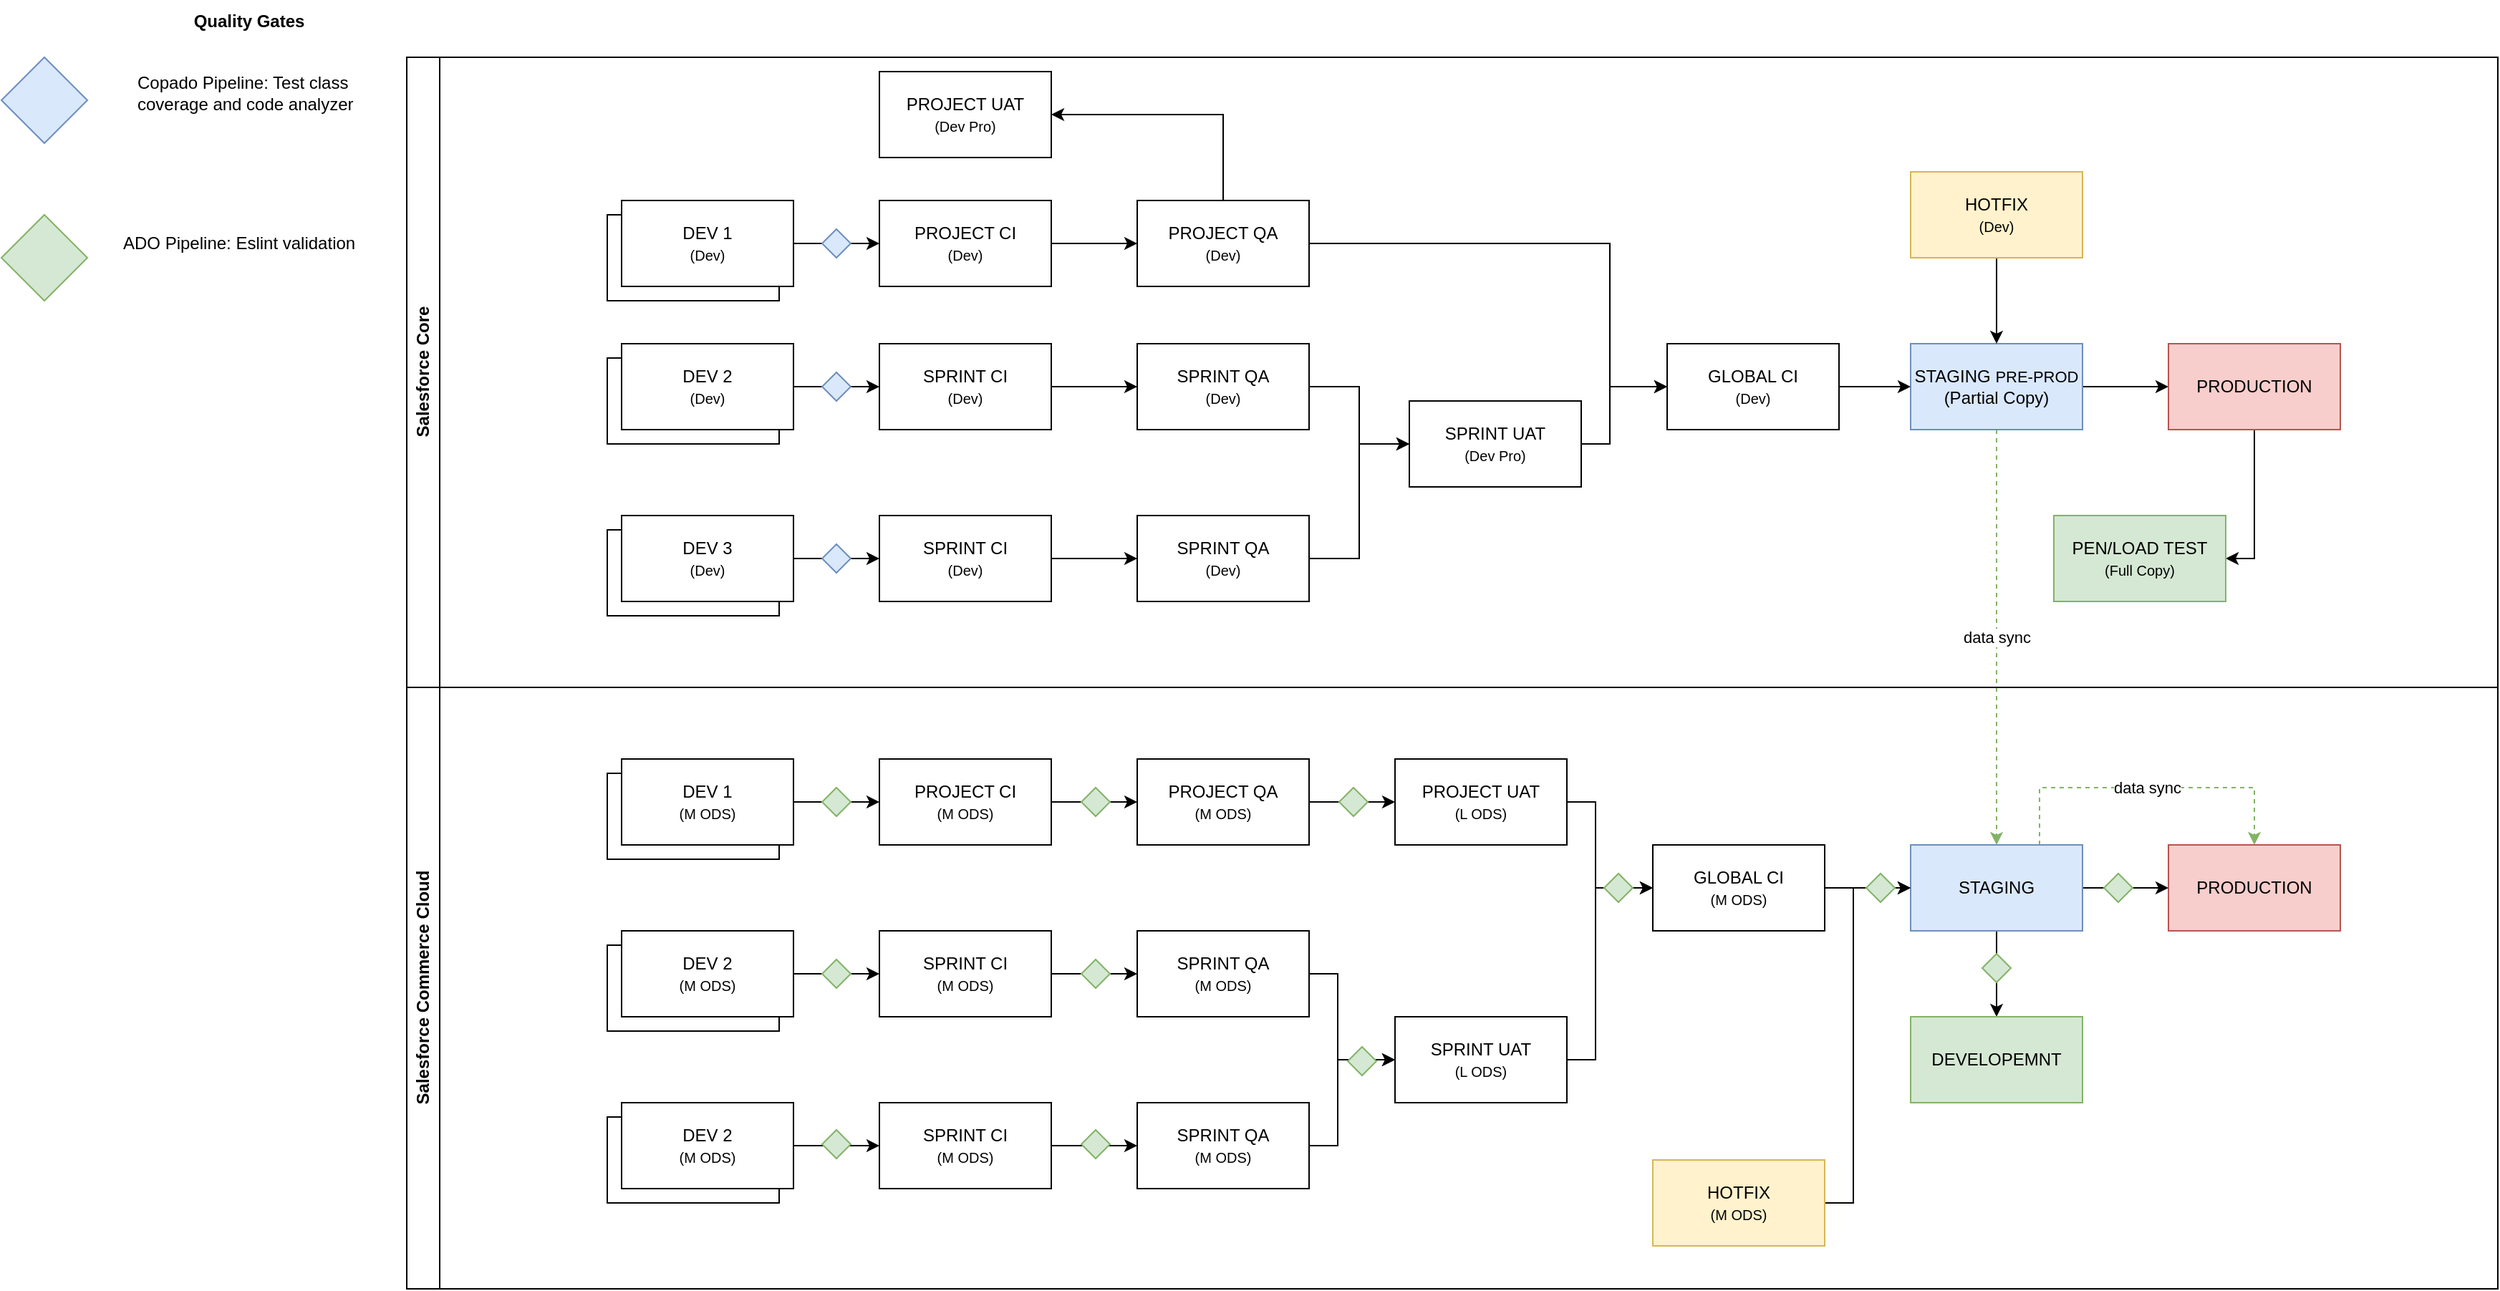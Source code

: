 <mxfile version="28.0.0">
  <diagram name="Page-1" id="wkuIgCJe66t2j2mm5l4u">
    <mxGraphModel dx="3218" dy="1486" grid="1" gridSize="10" guides="1" tooltips="1" connect="1" arrows="1" fold="1" page="1" pageScale="1" pageWidth="827" pageHeight="1169" math="0" shadow="0">
      <root>
        <mxCell id="0" />
        <mxCell id="1" parent="0" />
        <mxCell id="cCStzNTXAHTxMMz0qUy2-59" value="" style="rounded=0;whiteSpace=wrap;html=1;" parent="1" vertex="1">
          <mxGeometry x="-50" y="200" width="120" height="60" as="geometry" />
        </mxCell>
        <mxCell id="cCStzNTXAHTxMMz0qUy2-57" value="" style="rounded=0;whiteSpace=wrap;html=1;" parent="1" vertex="1">
          <mxGeometry x="-50" y="710" width="120" height="60" as="geometry" />
        </mxCell>
        <mxCell id="cCStzNTXAHTxMMz0qUy2-16" style="edgeStyle=orthogonalEdgeStyle;rounded=0;orthogonalLoop=1;jettySize=auto;html=1;entryX=0;entryY=0.5;entryDx=0;entryDy=0;" parent="1" source="cCStzNTXAHTxMMz0qUy2-2" target="cCStzNTXAHTxMMz0qUy2-4" edge="1">
          <mxGeometry relative="1" as="geometry" />
        </mxCell>
        <mxCell id="cCStzNTXAHTxMMz0qUy2-17" style="edgeStyle=orthogonalEdgeStyle;rounded=0;orthogonalLoop=1;jettySize=auto;html=1;entryX=0;entryY=0.5;entryDx=0;entryDy=0;" parent="1" source="cCStzNTXAHTxMMz0qUy2-4" target="cCStzNTXAHTxMMz0qUy2-6" edge="1">
          <mxGeometry relative="1" as="geometry" />
        </mxCell>
        <mxCell id="cCStzNTXAHTxMMz0qUy2-4" value="PROJECT CI&lt;div&gt;&lt;span style=&quot;font-size: 10px;&quot;&gt;(M ODS)&lt;/span&gt;&lt;/div&gt;" style="rounded=0;whiteSpace=wrap;html=1;" parent="1" vertex="1">
          <mxGeometry x="140" y="580" width="120" height="60" as="geometry" />
        </mxCell>
        <mxCell id="cCStzNTXAHTxMMz0qUy2-18" style="edgeStyle=orthogonalEdgeStyle;rounded=0;orthogonalLoop=1;jettySize=auto;html=1;entryX=0;entryY=0.5;entryDx=0;entryDy=0;" parent="1" source="cCStzNTXAHTxMMz0qUy2-6" target="cCStzNTXAHTxMMz0qUy2-8" edge="1">
          <mxGeometry relative="1" as="geometry" />
        </mxCell>
        <mxCell id="cCStzNTXAHTxMMz0qUy2-6" value="PROJECT QA&lt;div&gt;&lt;span style=&quot;font-size: 10px;&quot;&gt;(M ODS)&lt;/span&gt;&lt;/div&gt;" style="rounded=0;whiteSpace=wrap;html=1;" parent="1" vertex="1">
          <mxGeometry x="320" y="580" width="120" height="60" as="geometry" />
        </mxCell>
        <mxCell id="cCStzNTXAHTxMMz0qUy2-19" style="edgeStyle=orthogonalEdgeStyle;rounded=0;orthogonalLoop=1;jettySize=auto;html=1;entryX=0;entryY=0.5;entryDx=0;entryDy=0;" parent="1" source="cCStzNTXAHTxMMz0qUy2-8" target="cCStzNTXAHTxMMz0qUy2-45" edge="1">
          <mxGeometry relative="1" as="geometry">
            <Array as="points">
              <mxPoint x="640" y="610" />
              <mxPoint x="640" y="670" />
            </Array>
          </mxGeometry>
        </mxCell>
        <mxCell id="cCStzNTXAHTxMMz0qUy2-8" value="PROJECT UAT&lt;div&gt;&lt;span style=&quot;font-size: 10px;&quot;&gt;(L ODS)&lt;/span&gt;&lt;/div&gt;" style="rounded=0;whiteSpace=wrap;html=1;" parent="1" vertex="1">
          <mxGeometry x="500" y="580" width="120" height="60" as="geometry" />
        </mxCell>
        <mxCell id="cCStzNTXAHTxMMz0qUy2-29" style="edgeStyle=orthogonalEdgeStyle;rounded=0;orthogonalLoop=1;jettySize=auto;html=1;entryX=0;entryY=0.5;entryDx=0;entryDy=0;" parent="1" source="cCStzNTXAHTxMMz0qUy2-9" target="cCStzNTXAHTxMMz0qUy2-12" edge="1">
          <mxGeometry relative="1" as="geometry" />
        </mxCell>
        <mxCell id="ZtkrMSjn0WLHxIeyAdHW-1" value="data sync" style="edgeStyle=orthogonalEdgeStyle;rounded=0;orthogonalLoop=1;jettySize=auto;html=1;dashed=1;fillColor=#d5e8d4;strokeColor=#82b366;" parent="1" source="cCStzNTXAHTxMMz0qUy2-9" target="cCStzNTXAHTxMMz0qUy2-10" edge="1">
          <mxGeometry relative="1" as="geometry" />
        </mxCell>
        <mxCell id="cCStzNTXAHTxMMz0qUy2-9" value="STAGING &lt;font style=&quot;font-size: 11px;&quot;&gt;PRE-PROD&lt;/font&gt;&lt;div&gt;(Partial Copy)&lt;/div&gt;" style="rounded=0;whiteSpace=wrap;html=1;fillColor=#dae8fc;strokeColor=#6c8ebf;" parent="1" vertex="1">
          <mxGeometry x="860" y="290" width="120" height="60" as="geometry" />
        </mxCell>
        <mxCell id="cCStzNTXAHTxMMz0qUy2-20" style="edgeStyle=orthogonalEdgeStyle;rounded=0;orthogonalLoop=1;jettySize=auto;html=1;exitX=1;exitY=0.5;exitDx=0;exitDy=0;entryX=0;entryY=0.5;entryDx=0;entryDy=0;" parent="1" source="cCStzNTXAHTxMMz0qUy2-10" target="cCStzNTXAHTxMMz0qUy2-13" edge="1">
          <mxGeometry relative="1" as="geometry" />
        </mxCell>
        <mxCell id="cCStzNTXAHTxMMz0qUy2-21" style="edgeStyle=orthogonalEdgeStyle;rounded=0;orthogonalLoop=1;jettySize=auto;html=1;entryX=0.5;entryY=0;entryDx=0;entryDy=0;" parent="1" source="cCStzNTXAHTxMMz0qUy2-10" target="cCStzNTXAHTxMMz0qUy2-14" edge="1">
          <mxGeometry relative="1" as="geometry" />
        </mxCell>
        <mxCell id="ZtkrMSjn0WLHxIeyAdHW-2" value="data sync" style="edgeStyle=orthogonalEdgeStyle;rounded=0;orthogonalLoop=1;jettySize=auto;html=1;entryX=0.5;entryY=0;entryDx=0;entryDy=0;exitX=0.75;exitY=0;exitDx=0;exitDy=0;dashed=1;fillColor=#d5e8d4;strokeColor=#82b366;" parent="1" source="cCStzNTXAHTxMMz0qUy2-10" target="cCStzNTXAHTxMMz0qUy2-13" edge="1">
          <mxGeometry relative="1" as="geometry">
            <Array as="points">
              <mxPoint x="950" y="600" />
              <mxPoint x="1100" y="600" />
            </Array>
          </mxGeometry>
        </mxCell>
        <mxCell id="cCStzNTXAHTxMMz0qUy2-10" value="STAGING" style="rounded=0;whiteSpace=wrap;html=1;fillColor=#dae8fc;strokeColor=#6c8ebf;" parent="1" vertex="1">
          <mxGeometry x="860" y="640" width="120" height="60" as="geometry" />
        </mxCell>
        <mxCell id="OafFXzOzD-JtSpszp6co-1" style="edgeStyle=orthogonalEdgeStyle;rounded=0;orthogonalLoop=1;jettySize=auto;html=1;entryX=1;entryY=0.5;entryDx=0;entryDy=0;" edge="1" parent="1" source="cCStzNTXAHTxMMz0qUy2-12" target="cCStzNTXAHTxMMz0qUy2-23">
          <mxGeometry relative="1" as="geometry" />
        </mxCell>
        <mxCell id="cCStzNTXAHTxMMz0qUy2-12" value="PRODUCTION" style="rounded=0;whiteSpace=wrap;html=1;fillColor=#f8cecc;strokeColor=#b85450;" parent="1" vertex="1">
          <mxGeometry x="1040" y="290" width="120" height="60" as="geometry" />
        </mxCell>
        <mxCell id="cCStzNTXAHTxMMz0qUy2-13" value="PRODUCTION" style="rounded=0;whiteSpace=wrap;html=1;fillColor=#f8cecc;strokeColor=#b85450;" parent="1" vertex="1">
          <mxGeometry x="1040" y="640" width="120" height="60" as="geometry" />
        </mxCell>
        <mxCell id="cCStzNTXAHTxMMz0qUy2-14" value="DEVELOPEMNT" style="rounded=0;whiteSpace=wrap;html=1;fillColor=#d5e8d4;strokeColor=#82b366;" parent="1" vertex="1">
          <mxGeometry x="860" y="760" width="120" height="60" as="geometry" />
        </mxCell>
        <mxCell id="cCStzNTXAHTxMMz0qUy2-58" style="edgeStyle=orthogonalEdgeStyle;rounded=0;orthogonalLoop=1;jettySize=auto;html=1;" parent="1" source="cCStzNTXAHTxMMz0qUy2-15" target="cCStzNTXAHTxMMz0qUy2-9" edge="1">
          <mxGeometry relative="1" as="geometry" />
        </mxCell>
        <mxCell id="cCStzNTXAHTxMMz0qUy2-15" value="HOTFIX&lt;br&gt;&lt;font style=&quot;font-size: 10px;&quot;&gt;(Dev)&lt;/font&gt;" style="rounded=0;whiteSpace=wrap;html=1;fillColor=#fff2cc;strokeColor=#d6b656;" parent="1" vertex="1">
          <mxGeometry x="860" y="170" width="120" height="60" as="geometry" />
        </mxCell>
        <mxCell id="cCStzNTXAHTxMMz0qUy2-30" style="edgeStyle=orthogonalEdgeStyle;rounded=0;orthogonalLoop=1;jettySize=auto;html=1;entryX=0;entryY=0.5;entryDx=0;entryDy=0;" parent="1" source="cCStzNTXAHTxMMz0qUy2-31" target="cCStzNTXAHTxMMz0qUy2-33" edge="1">
          <mxGeometry relative="1" as="geometry" />
        </mxCell>
        <mxCell id="cCStzNTXAHTxMMz0qUy2-31" value="DEV 1&lt;div&gt;&lt;span style=&quot;font-size: 10px;&quot;&gt;(Dev)&lt;/span&gt;&lt;/div&gt;" style="rounded=0;whiteSpace=wrap;html=1;" parent="1" vertex="1">
          <mxGeometry x="-40" y="190" width="120" height="60" as="geometry" />
        </mxCell>
        <mxCell id="cCStzNTXAHTxMMz0qUy2-32" style="edgeStyle=orthogonalEdgeStyle;rounded=0;orthogonalLoop=1;jettySize=auto;html=1;entryX=0;entryY=0.5;entryDx=0;entryDy=0;" parent="1" source="cCStzNTXAHTxMMz0qUy2-33" target="cCStzNTXAHTxMMz0qUy2-35" edge="1">
          <mxGeometry relative="1" as="geometry" />
        </mxCell>
        <mxCell id="cCStzNTXAHTxMMz0qUy2-33" value="PROJECT CI&lt;div&gt;&lt;span style=&quot;font-size: 10px;&quot;&gt;(Dev)&lt;/span&gt;&lt;/div&gt;" style="rounded=0;whiteSpace=wrap;html=1;" parent="1" vertex="1">
          <mxGeometry x="140" y="190" width="120" height="60" as="geometry" />
        </mxCell>
        <mxCell id="OafFXzOzD-JtSpszp6co-5" style="edgeStyle=orthogonalEdgeStyle;rounded=0;orthogonalLoop=1;jettySize=auto;html=1;entryX=1;entryY=0.5;entryDx=0;entryDy=0;" edge="1" parent="1" source="cCStzNTXAHTxMMz0qUy2-35" target="OafFXzOzD-JtSpszp6co-4">
          <mxGeometry relative="1" as="geometry">
            <Array as="points">
              <mxPoint x="380" y="130" />
            </Array>
          </mxGeometry>
        </mxCell>
        <mxCell id="cCStzNTXAHTxMMz0qUy2-35" value="PROJECT QA&lt;div&gt;&lt;font style=&quot;font-size: 10px;&quot;&gt;(Dev)&lt;/font&gt;&lt;/div&gt;" style="rounded=0;whiteSpace=wrap;html=1;" parent="1" vertex="1">
          <mxGeometry x="320" y="190" width="120" height="60" as="geometry" />
        </mxCell>
        <mxCell id="cCStzNTXAHTxMMz0qUy2-37" style="edgeStyle=orthogonalEdgeStyle;rounded=0;orthogonalLoop=1;jettySize=auto;html=1;entryX=0;entryY=0.5;entryDx=0;entryDy=0;exitX=1;exitY=0.5;exitDx=0;exitDy=0;" parent="1" source="cCStzNTXAHTxMMz0qUy2-35" target="OafFXzOzD-JtSpszp6co-2" edge="1">
          <mxGeometry relative="1" as="geometry">
            <mxPoint x="620" y="200" as="sourcePoint" />
            <Array as="points">
              <mxPoint x="650" y="220" />
              <mxPoint x="650" y="320" />
            </Array>
          </mxGeometry>
        </mxCell>
        <mxCell id="cCStzNTXAHTxMMz0qUy2-38" style="edgeStyle=orthogonalEdgeStyle;rounded=0;orthogonalLoop=1;jettySize=auto;html=1;entryX=0;entryY=0.5;entryDx=0;entryDy=0;" parent="1" source="cCStzNTXAHTxMMz0qUy2-39" target="cCStzNTXAHTxMMz0qUy2-41" edge="1">
          <mxGeometry relative="1" as="geometry" />
        </mxCell>
        <mxCell id="cCStzNTXAHTxMMz0qUy2-39" value="DEV 2&lt;div&gt;&lt;span style=&quot;font-size: 10px;&quot;&gt;(M ODS)&lt;/span&gt;&lt;/div&gt;" style="rounded=0;whiteSpace=wrap;html=1;" parent="1" vertex="1">
          <mxGeometry x="-40" y="700" width="120" height="60" as="geometry" />
        </mxCell>
        <mxCell id="cCStzNTXAHTxMMz0qUy2-40" style="edgeStyle=orthogonalEdgeStyle;rounded=0;orthogonalLoop=1;jettySize=auto;html=1;entryX=0;entryY=0.5;entryDx=0;entryDy=0;" parent="1" source="cCStzNTXAHTxMMz0qUy2-41" target="cCStzNTXAHTxMMz0qUy2-43" edge="1">
          <mxGeometry relative="1" as="geometry" />
        </mxCell>
        <mxCell id="cCStzNTXAHTxMMz0qUy2-41" value="SPRINT CI&lt;div&gt;&lt;span style=&quot;font-size: 10px;&quot;&gt;(M ODS)&lt;/span&gt;&lt;/div&gt;" style="rounded=0;whiteSpace=wrap;html=1;" parent="1" vertex="1">
          <mxGeometry x="140" y="700" width="120" height="60" as="geometry" />
        </mxCell>
        <mxCell id="cCStzNTXAHTxMMz0qUy2-42" style="edgeStyle=orthogonalEdgeStyle;rounded=0;orthogonalLoop=1;jettySize=auto;html=1;entryX=0;entryY=0.5;entryDx=0;entryDy=0;" parent="1" source="cCStzNTXAHTxMMz0qUy2-43" target="cCStzNTXAHTxMMz0qUy2-44" edge="1">
          <mxGeometry relative="1" as="geometry">
            <Array as="points">
              <mxPoint x="460" y="730" />
              <mxPoint x="460" y="790" />
            </Array>
          </mxGeometry>
        </mxCell>
        <mxCell id="cCStzNTXAHTxMMz0qUy2-43" value="SPRINT QA&lt;div&gt;&lt;span style=&quot;font-size: 10px;&quot;&gt;(M ODS)&lt;/span&gt;&lt;/div&gt;" style="rounded=0;whiteSpace=wrap;html=1;" parent="1" vertex="1">
          <mxGeometry x="320" y="700" width="120" height="60" as="geometry" />
        </mxCell>
        <mxCell id="cCStzNTXAHTxMMz0qUy2-47" style="edgeStyle=orthogonalEdgeStyle;rounded=0;orthogonalLoop=1;jettySize=auto;html=1;entryX=0;entryY=0.5;entryDx=0;entryDy=0;" parent="1" source="cCStzNTXAHTxMMz0qUy2-45" target="cCStzNTXAHTxMMz0qUy2-10" edge="1">
          <mxGeometry relative="1" as="geometry" />
        </mxCell>
        <mxCell id="cCStzNTXAHTxMMz0qUy2-45" value="GLOBAL CI&lt;div&gt;&lt;span style=&quot;font-size: 10px;&quot;&gt;(M ODS)&lt;/span&gt;&lt;/div&gt;" style="rounded=0;whiteSpace=wrap;html=1;" parent="1" vertex="1">
          <mxGeometry x="680" y="640" width="120" height="60" as="geometry" />
        </mxCell>
        <mxCell id="cCStzNTXAHTxMMz0qUy2-46" style="edgeStyle=orthogonalEdgeStyle;rounded=0;orthogonalLoop=1;jettySize=auto;html=1;entryX=0;entryY=0.5;entryDx=0;entryDy=0;exitX=1;exitY=0.5;exitDx=0;exitDy=0;" parent="1" source="cCStzNTXAHTxMMz0qUy2-44" target="cCStzNTXAHTxMMz0qUy2-45" edge="1">
          <mxGeometry relative="1" as="geometry">
            <mxPoint x="640" y="620" as="sourcePoint" />
            <mxPoint x="690" y="680" as="targetPoint" />
            <Array as="points">
              <mxPoint x="640" y="790" />
              <mxPoint x="640" y="670" />
            </Array>
          </mxGeometry>
        </mxCell>
        <mxCell id="cCStzNTXAHTxMMz0qUy2-49" style="edgeStyle=orthogonalEdgeStyle;rounded=0;orthogonalLoop=1;jettySize=auto;html=1;entryX=0;entryY=0.5;entryDx=0;entryDy=0;" parent="1" source="cCStzNTXAHTxMMz0qUy2-48" target="cCStzNTXAHTxMMz0qUy2-10" edge="1">
          <mxGeometry relative="1" as="geometry">
            <Array as="points">
              <mxPoint x="820" y="890" />
              <mxPoint x="820" y="670" />
            </Array>
          </mxGeometry>
        </mxCell>
        <mxCell id="cCStzNTXAHTxMMz0qUy2-48" value="HOTFIX&lt;div&gt;&lt;font style=&quot;font-size: 10px;&quot;&gt;(M ODS)&lt;/font&gt;&lt;/div&gt;" style="rounded=0;whiteSpace=wrap;html=1;fillColor=#fff2cc;strokeColor=#d6b656;" parent="1" vertex="1">
          <mxGeometry x="680" y="860" width="120" height="60" as="geometry" />
        </mxCell>
        <mxCell id="cCStzNTXAHTxMMz0qUy2-50" value="Salesforce Core" style="swimlane;horizontal=0;whiteSpace=wrap;html=1;" parent="1" vertex="1">
          <mxGeometry x="-190" y="90" width="1460" height="440" as="geometry" />
        </mxCell>
        <mxCell id="cCStzNTXAHTxMMz0qUy2-24" style="edgeStyle=orthogonalEdgeStyle;rounded=0;orthogonalLoop=1;jettySize=auto;html=1;entryX=0;entryY=0.5;entryDx=0;entryDy=0;" parent="cCStzNTXAHTxMMz0qUy2-50" source="cCStzNTXAHTxMMz0qUy2-1" target="cCStzNTXAHTxMMz0qUy2-3" edge="1">
          <mxGeometry relative="1" as="geometry" />
        </mxCell>
        <mxCell id="cCStzNTXAHTxMMz0qUy2-25" style="edgeStyle=orthogonalEdgeStyle;rounded=0;orthogonalLoop=1;jettySize=auto;html=1;entryX=0;entryY=0.5;entryDx=0;entryDy=0;" parent="cCStzNTXAHTxMMz0qUy2-50" source="cCStzNTXAHTxMMz0qUy2-3" target="cCStzNTXAHTxMMz0qUy2-5" edge="1">
          <mxGeometry relative="1" as="geometry" />
        </mxCell>
        <mxCell id="cCStzNTXAHTxMMz0qUy2-3" value="SPRINT CI&lt;div&gt;&lt;span style=&quot;font-size: 10px;&quot;&gt;(Dev)&lt;/span&gt;&lt;/div&gt;" style="rounded=0;whiteSpace=wrap;html=1;" parent="cCStzNTXAHTxMMz0qUy2-50" vertex="1">
          <mxGeometry x="330" y="200" width="120" height="60" as="geometry" />
        </mxCell>
        <mxCell id="cCStzNTXAHTxMMz0qUy2-26" style="edgeStyle=orthogonalEdgeStyle;rounded=0;orthogonalLoop=1;jettySize=auto;html=1;entryX=0;entryY=0.5;entryDx=0;entryDy=0;" parent="cCStzNTXAHTxMMz0qUy2-50" source="cCStzNTXAHTxMMz0qUy2-5" target="cCStzNTXAHTxMMz0qUy2-7" edge="1">
          <mxGeometry relative="1" as="geometry">
            <mxPoint x="690" y="290" as="targetPoint" />
          </mxGeometry>
        </mxCell>
        <mxCell id="cCStzNTXAHTxMMz0qUy2-5" value="SPRINT QA&lt;div&gt;&lt;span style=&quot;font-size: 10px;&quot;&gt;(Dev)&lt;/span&gt;&lt;/div&gt;" style="rounded=0;whiteSpace=wrap;html=1;" parent="cCStzNTXAHTxMMz0qUy2-50" vertex="1">
          <mxGeometry x="510" y="200" width="120" height="60" as="geometry" />
        </mxCell>
        <mxCell id="cCStzNTXAHTxMMz0qUy2-60" value="" style="rounded=0;whiteSpace=wrap;html=1;" parent="cCStzNTXAHTxMMz0qUy2-50" vertex="1">
          <mxGeometry x="140" y="210" width="120" height="60" as="geometry" />
        </mxCell>
        <mxCell id="cCStzNTXAHTxMMz0qUy2-1" value="DEV 2&lt;div&gt;&lt;span style=&quot;font-size: 10px;&quot;&gt;(Dev)&lt;/span&gt;&lt;/div&gt;" style="rounded=0;whiteSpace=wrap;html=1;" parent="cCStzNTXAHTxMMz0qUy2-50" vertex="1">
          <mxGeometry x="150" y="200" width="120" height="60" as="geometry" />
        </mxCell>
        <mxCell id="cCStzNTXAHTxMMz0qUy2-7" value="SPRINT UAT&lt;div&gt;&lt;font style=&quot;font-size: 10px;&quot;&gt;(Dev Pro)&lt;/font&gt;&lt;/div&gt;" style="rounded=0;whiteSpace=wrap;html=1;" parent="cCStzNTXAHTxMMz0qUy2-50" vertex="1">
          <mxGeometry x="700" y="240" width="120" height="60" as="geometry" />
        </mxCell>
        <mxCell id="cCStzNTXAHTxMMz0qUy2-61" style="edgeStyle=orthogonalEdgeStyle;rounded=0;orthogonalLoop=1;jettySize=auto;html=1;entryX=0;entryY=0.5;entryDx=0;entryDy=0;" parent="cCStzNTXAHTxMMz0qUy2-50" source="cCStzNTXAHTxMMz0qUy2-67" target="cCStzNTXAHTxMMz0qUy2-63" edge="1">
          <mxGeometry relative="1" as="geometry" />
        </mxCell>
        <mxCell id="cCStzNTXAHTxMMz0qUy2-62" style="edgeStyle=orthogonalEdgeStyle;rounded=0;orthogonalLoop=1;jettySize=auto;html=1;entryX=0;entryY=0.5;entryDx=0;entryDy=0;" parent="cCStzNTXAHTxMMz0qUy2-50" source="cCStzNTXAHTxMMz0qUy2-63" target="cCStzNTXAHTxMMz0qUy2-65" edge="1">
          <mxGeometry relative="1" as="geometry" />
        </mxCell>
        <mxCell id="cCStzNTXAHTxMMz0qUy2-63" value="SPRINT CI&lt;div&gt;&lt;span style=&quot;font-size: 10px;&quot;&gt;(Dev)&lt;/span&gt;&lt;/div&gt;" style="rounded=0;whiteSpace=wrap;html=1;" parent="cCStzNTXAHTxMMz0qUy2-50" vertex="1">
          <mxGeometry x="330" y="320" width="120" height="60" as="geometry" />
        </mxCell>
        <mxCell id="cCStzNTXAHTxMMz0qUy2-64" style="edgeStyle=orthogonalEdgeStyle;rounded=0;orthogonalLoop=1;jettySize=auto;html=1;entryX=0;entryY=0.5;entryDx=0;entryDy=0;" parent="cCStzNTXAHTxMMz0qUy2-50" source="cCStzNTXAHTxMMz0qUy2-65" target="cCStzNTXAHTxMMz0qUy2-7" edge="1">
          <mxGeometry relative="1" as="geometry">
            <mxPoint x="690" y="290" as="targetPoint" />
          </mxGeometry>
        </mxCell>
        <mxCell id="cCStzNTXAHTxMMz0qUy2-65" value="SPRINT QA&lt;div&gt;&lt;span style=&quot;font-size: 10px;&quot;&gt;(Dev)&lt;/span&gt;&lt;/div&gt;" style="rounded=0;whiteSpace=wrap;html=1;" parent="cCStzNTXAHTxMMz0qUy2-50" vertex="1">
          <mxGeometry x="510" y="320" width="120" height="60" as="geometry" />
        </mxCell>
        <mxCell id="cCStzNTXAHTxMMz0qUy2-66" value="" style="rounded=0;whiteSpace=wrap;html=1;" parent="cCStzNTXAHTxMMz0qUy2-50" vertex="1">
          <mxGeometry x="140" y="330" width="120" height="60" as="geometry" />
        </mxCell>
        <mxCell id="cCStzNTXAHTxMMz0qUy2-67" value="DEV 3&lt;div&gt;&lt;span style=&quot;font-size: 10px;&quot;&gt;(Dev)&lt;/span&gt;&lt;/div&gt;" style="rounded=0;whiteSpace=wrap;html=1;" parent="cCStzNTXAHTxMMz0qUy2-50" vertex="1">
          <mxGeometry x="150" y="320" width="120" height="60" as="geometry" />
        </mxCell>
        <mxCell id="cCStzNTXAHTxMMz0qUy2-23" value="PEN/LOAD TEST&lt;br&gt;&lt;div&gt;&lt;font style=&quot;font-size: 10px;&quot;&gt;(Full Copy)&lt;/font&gt;&lt;/div&gt;" style="rounded=0;whiteSpace=wrap;html=1;fillColor=#d5e8d4;strokeColor=#82b366;" parent="cCStzNTXAHTxMMz0qUy2-50" vertex="1">
          <mxGeometry x="1150" y="320" width="120" height="60" as="geometry" />
        </mxCell>
        <mxCell id="OafFXzOzD-JtSpszp6co-4" value="PROJECT UAT&lt;div&gt;&lt;font style=&quot;font-size: 10px;&quot;&gt;(Dev Pro)&lt;/font&gt;&lt;/div&gt;" style="rounded=0;whiteSpace=wrap;html=1;" vertex="1" parent="cCStzNTXAHTxMMz0qUy2-50">
          <mxGeometry x="330" y="10" width="120" height="60" as="geometry" />
        </mxCell>
        <mxCell id="OafFXzOzD-JtSpszp6co-7" value="" style="rhombus;whiteSpace=wrap;html=1;fillColor=#dae8fc;strokeColor=#6c8ebf;" vertex="1" parent="cCStzNTXAHTxMMz0qUy2-50">
          <mxGeometry x="290" y="120" width="20" height="20" as="geometry" />
        </mxCell>
        <mxCell id="OafFXzOzD-JtSpszp6co-8" value="" style="rhombus;whiteSpace=wrap;html=1;fillColor=#dae8fc;strokeColor=#6c8ebf;" vertex="1" parent="cCStzNTXAHTxMMz0qUy2-50">
          <mxGeometry x="290" y="220" width="20" height="20" as="geometry" />
        </mxCell>
        <mxCell id="OafFXzOzD-JtSpszp6co-11" value="" style="rhombus;whiteSpace=wrap;html=1;fillColor=#dae8fc;strokeColor=#6c8ebf;" vertex="1" parent="cCStzNTXAHTxMMz0qUy2-50">
          <mxGeometry x="290" y="340" width="20" height="20" as="geometry" />
        </mxCell>
        <mxCell id="cCStzNTXAHTxMMz0qUy2-51" value="Salesforce Commerce Cloud" style="swimlane;horizontal=0;whiteSpace=wrap;html=1;" parent="1" vertex="1">
          <mxGeometry x="-190" y="530" width="1460" height="420" as="geometry" />
        </mxCell>
        <mxCell id="cCStzNTXAHTxMMz0qUy2-56" value="" style="rounded=0;whiteSpace=wrap;html=1;" parent="cCStzNTXAHTxMMz0qUy2-51" vertex="1">
          <mxGeometry x="140" y="60" width="120" height="60" as="geometry" />
        </mxCell>
        <mxCell id="cCStzNTXAHTxMMz0qUy2-69" value="" style="rounded=0;whiteSpace=wrap;html=1;" parent="cCStzNTXAHTxMMz0qUy2-51" vertex="1">
          <mxGeometry x="140" y="300" width="120" height="60" as="geometry" />
        </mxCell>
        <mxCell id="cCStzNTXAHTxMMz0qUy2-70" style="edgeStyle=orthogonalEdgeStyle;rounded=0;orthogonalLoop=1;jettySize=auto;html=1;entryX=0;entryY=0.5;entryDx=0;entryDy=0;" parent="cCStzNTXAHTxMMz0qUy2-51" source="cCStzNTXAHTxMMz0qUy2-71" target="cCStzNTXAHTxMMz0qUy2-73" edge="1">
          <mxGeometry relative="1" as="geometry" />
        </mxCell>
        <mxCell id="cCStzNTXAHTxMMz0qUy2-71" value="DEV 2&lt;div&gt;&lt;span style=&quot;font-size: 10px;&quot;&gt;(M ODS)&lt;/span&gt;&lt;/div&gt;" style="rounded=0;whiteSpace=wrap;html=1;" parent="cCStzNTXAHTxMMz0qUy2-51" vertex="1">
          <mxGeometry x="150" y="290" width="120" height="60" as="geometry" />
        </mxCell>
        <mxCell id="cCStzNTXAHTxMMz0qUy2-72" style="edgeStyle=orthogonalEdgeStyle;rounded=0;orthogonalLoop=1;jettySize=auto;html=1;entryX=0;entryY=0.5;entryDx=0;entryDy=0;" parent="cCStzNTXAHTxMMz0qUy2-51" source="cCStzNTXAHTxMMz0qUy2-73" target="cCStzNTXAHTxMMz0qUy2-75" edge="1">
          <mxGeometry relative="1" as="geometry" />
        </mxCell>
        <mxCell id="cCStzNTXAHTxMMz0qUy2-73" value="SPRINT CI&lt;div&gt;&lt;span style=&quot;font-size: 10px;&quot;&gt;(M ODS)&lt;/span&gt;&lt;/div&gt;" style="rounded=0;whiteSpace=wrap;html=1;" parent="cCStzNTXAHTxMMz0qUy2-51" vertex="1">
          <mxGeometry x="330" y="290" width="120" height="60" as="geometry" />
        </mxCell>
        <mxCell id="cCStzNTXAHTxMMz0qUy2-75" value="SPRINT QA&lt;div&gt;&lt;span style=&quot;font-size: 10px;&quot;&gt;(M ODS)&lt;/span&gt;&lt;/div&gt;" style="rounded=0;whiteSpace=wrap;html=1;" parent="cCStzNTXAHTxMMz0qUy2-51" vertex="1">
          <mxGeometry x="510" y="290" width="120" height="60" as="geometry" />
        </mxCell>
        <mxCell id="cCStzNTXAHTxMMz0qUy2-44" value="SPRINT UAT&lt;div&gt;&lt;span style=&quot;font-size: 10px;&quot;&gt;(L ODS)&lt;/span&gt;&lt;/div&gt;" style="rounded=0;whiteSpace=wrap;html=1;" parent="cCStzNTXAHTxMMz0qUy2-51" vertex="1">
          <mxGeometry x="690" y="230" width="120" height="60" as="geometry" />
        </mxCell>
        <mxCell id="cCStzNTXAHTxMMz0qUy2-74" style="edgeStyle=orthogonalEdgeStyle;rounded=0;orthogonalLoop=1;jettySize=auto;html=1;entryX=0;entryY=0.5;entryDx=0;entryDy=0;" parent="cCStzNTXAHTxMMz0qUy2-51" source="cCStzNTXAHTxMMz0qUy2-75" target="cCStzNTXAHTxMMz0qUy2-44" edge="1">
          <mxGeometry relative="1" as="geometry">
            <mxPoint x="690" y="320" as="targetPoint" />
            <Array as="points">
              <mxPoint x="650" y="320" />
              <mxPoint x="650" y="260" />
            </Array>
          </mxGeometry>
        </mxCell>
        <mxCell id="OafFXzOzD-JtSpszp6co-18" value="" style="rhombus;whiteSpace=wrap;html=1;fillColor=#d5e8d4;strokeColor=#82b366;" vertex="1" parent="cCStzNTXAHTxMMz0qUy2-51">
          <mxGeometry x="290" y="70" width="20" height="20" as="geometry" />
        </mxCell>
        <mxCell id="OafFXzOzD-JtSpszp6co-20" value="" style="rhombus;whiteSpace=wrap;html=1;fillColor=#d5e8d4;strokeColor=#82b366;" vertex="1" parent="cCStzNTXAHTxMMz0qUy2-51">
          <mxGeometry x="290" y="309" width="20" height="20" as="geometry" />
        </mxCell>
        <mxCell id="OafFXzOzD-JtSpszp6co-25" value="" style="rhombus;whiteSpace=wrap;html=1;fillColor=#d5e8d4;strokeColor=#82b366;" vertex="1" parent="cCStzNTXAHTxMMz0qUy2-51">
          <mxGeometry x="651" y="70" width="20" height="20" as="geometry" />
        </mxCell>
        <mxCell id="OafFXzOzD-JtSpszp6co-26" value="" style="rhombus;whiteSpace=wrap;html=1;fillColor=#d5e8d4;strokeColor=#82b366;" vertex="1" parent="cCStzNTXAHTxMMz0qUy2-51">
          <mxGeometry x="657" y="251" width="20" height="20" as="geometry" />
        </mxCell>
        <mxCell id="OafFXzOzD-JtSpszp6co-29" value="" style="rhombus;whiteSpace=wrap;html=1;fillColor=#d5e8d4;strokeColor=#82b366;" vertex="1" parent="cCStzNTXAHTxMMz0qUy2-51">
          <mxGeometry x="836" y="130" width="20" height="20" as="geometry" />
        </mxCell>
        <mxCell id="OafFXzOzD-JtSpszp6co-30" value="" style="rhombus;whiteSpace=wrap;html=1;fillColor=#d5e8d4;strokeColor=#82b366;" vertex="1" parent="cCStzNTXAHTxMMz0qUy2-51">
          <mxGeometry x="1019" y="130" width="20" height="20" as="geometry" />
        </mxCell>
        <mxCell id="OafFXzOzD-JtSpszp6co-31" value="" style="rhombus;whiteSpace=wrap;html=1;fillColor=#d5e8d4;strokeColor=#82b366;" vertex="1" parent="cCStzNTXAHTxMMz0qUy2-51">
          <mxGeometry x="1100" y="186" width="20" height="20" as="geometry" />
        </mxCell>
        <mxCell id="OafFXzOzD-JtSpszp6co-32" value="" style="rhombus;whiteSpace=wrap;html=1;fillColor=#d5e8d4;strokeColor=#82b366;" vertex="1" parent="cCStzNTXAHTxMMz0qUy2-51">
          <mxGeometry x="1185" y="130" width="20" height="20" as="geometry" />
        </mxCell>
        <mxCell id="cCStzNTXAHTxMMz0qUy2-2" value="DEV 1&lt;div&gt;&lt;span style=&quot;font-size: 10px;&quot;&gt;(M ODS)&lt;/span&gt;&lt;/div&gt;" style="rounded=0;whiteSpace=wrap;html=1;" parent="1" vertex="1">
          <mxGeometry x="-40" y="580" width="120" height="60" as="geometry" />
        </mxCell>
        <mxCell id="cCStzNTXAHTxMMz0qUy2-27" style="edgeStyle=orthogonalEdgeStyle;rounded=0;orthogonalLoop=1;jettySize=auto;html=1;entryX=0;entryY=0.5;entryDx=0;entryDy=0;" parent="1" source="OafFXzOzD-JtSpszp6co-2" target="cCStzNTXAHTxMMz0qUy2-9" edge="1">
          <mxGeometry relative="1" as="geometry" />
        </mxCell>
        <mxCell id="OafFXzOzD-JtSpszp6co-2" value="GLOBAL CI&lt;div&gt;&lt;span style=&quot;font-size: 10px;&quot;&gt;(Dev)&lt;/span&gt;&lt;/div&gt;" style="rounded=0;whiteSpace=wrap;html=1;" vertex="1" parent="1">
          <mxGeometry x="690" y="290" width="120" height="60" as="geometry" />
        </mxCell>
        <mxCell id="OafFXzOzD-JtSpszp6co-3" value="" style="edgeStyle=orthogonalEdgeStyle;rounded=0;orthogonalLoop=1;jettySize=auto;html=1;entryX=0;entryY=0.5;entryDx=0;entryDy=0;" edge="1" parent="1" source="cCStzNTXAHTxMMz0qUy2-7" target="OafFXzOzD-JtSpszp6co-2">
          <mxGeometry relative="1" as="geometry">
            <mxPoint x="620" y="380" as="sourcePoint" />
            <mxPoint x="860" y="320" as="targetPoint" />
            <Array as="points">
              <mxPoint x="650" y="360" />
              <mxPoint x="650" y="320" />
            </Array>
          </mxGeometry>
        </mxCell>
        <mxCell id="OafFXzOzD-JtSpszp6co-13" value="" style="rhombus;whiteSpace=wrap;html=1;fillColor=#dae8fc;strokeColor=#6c8ebf;" vertex="1" parent="1">
          <mxGeometry x="-473" y="90" width="60" height="60" as="geometry" />
        </mxCell>
        <mxCell id="OafFXzOzD-JtSpszp6co-15" value="Quality Gates" style="text;html=1;align=center;verticalAlign=middle;whiteSpace=wrap;rounded=0;fontStyle=1" vertex="1" parent="1">
          <mxGeometry x="-390" y="50" width="180" height="30" as="geometry" />
        </mxCell>
        <mxCell id="OafFXzOzD-JtSpszp6co-16" value="Copado Pipeline: Test class coverage and code analyzer" style="text;html=1;align=left;verticalAlign=middle;whiteSpace=wrap;rounded=0;fontStyle=0" vertex="1" parent="1">
          <mxGeometry x="-380" y="100" width="180" height="30" as="geometry" />
        </mxCell>
        <mxCell id="OafFXzOzD-JtSpszp6co-17" value="" style="rhombus;whiteSpace=wrap;html=1;fillColor=#d5e8d4;strokeColor=#82b366;" vertex="1" parent="1">
          <mxGeometry x="-473" y="200" width="60" height="60" as="geometry" />
        </mxCell>
        <mxCell id="OafFXzOzD-JtSpszp6co-19" value="" style="rhombus;whiteSpace=wrap;html=1;fillColor=#d5e8d4;strokeColor=#82b366;" vertex="1" parent="1">
          <mxGeometry x="100" y="720" width="20" height="20" as="geometry" />
        </mxCell>
        <mxCell id="OafFXzOzD-JtSpszp6co-21" value="ADO Pipeline: Eslint validation" style="text;html=1;align=left;verticalAlign=middle;whiteSpace=wrap;rounded=0;fontStyle=0" vertex="1" parent="1">
          <mxGeometry x="-390" y="205" width="180" height="30" as="geometry" />
        </mxCell>
        <mxCell id="OafFXzOzD-JtSpszp6co-22" value="" style="rhombus;whiteSpace=wrap;html=1;fillColor=#d5e8d4;strokeColor=#82b366;" vertex="1" parent="1">
          <mxGeometry x="281" y="600" width="20" height="20" as="geometry" />
        </mxCell>
        <mxCell id="OafFXzOzD-JtSpszp6co-23" value="" style="rhombus;whiteSpace=wrap;html=1;fillColor=#d5e8d4;strokeColor=#82b366;" vertex="1" parent="1">
          <mxGeometry x="281" y="839" width="20" height="20" as="geometry" />
        </mxCell>
        <mxCell id="OafFXzOzD-JtSpszp6co-24" value="" style="rhombus;whiteSpace=wrap;html=1;fillColor=#d5e8d4;strokeColor=#82b366;" vertex="1" parent="1">
          <mxGeometry x="281" y="720" width="20" height="20" as="geometry" />
        </mxCell>
      </root>
    </mxGraphModel>
  </diagram>
</mxfile>
